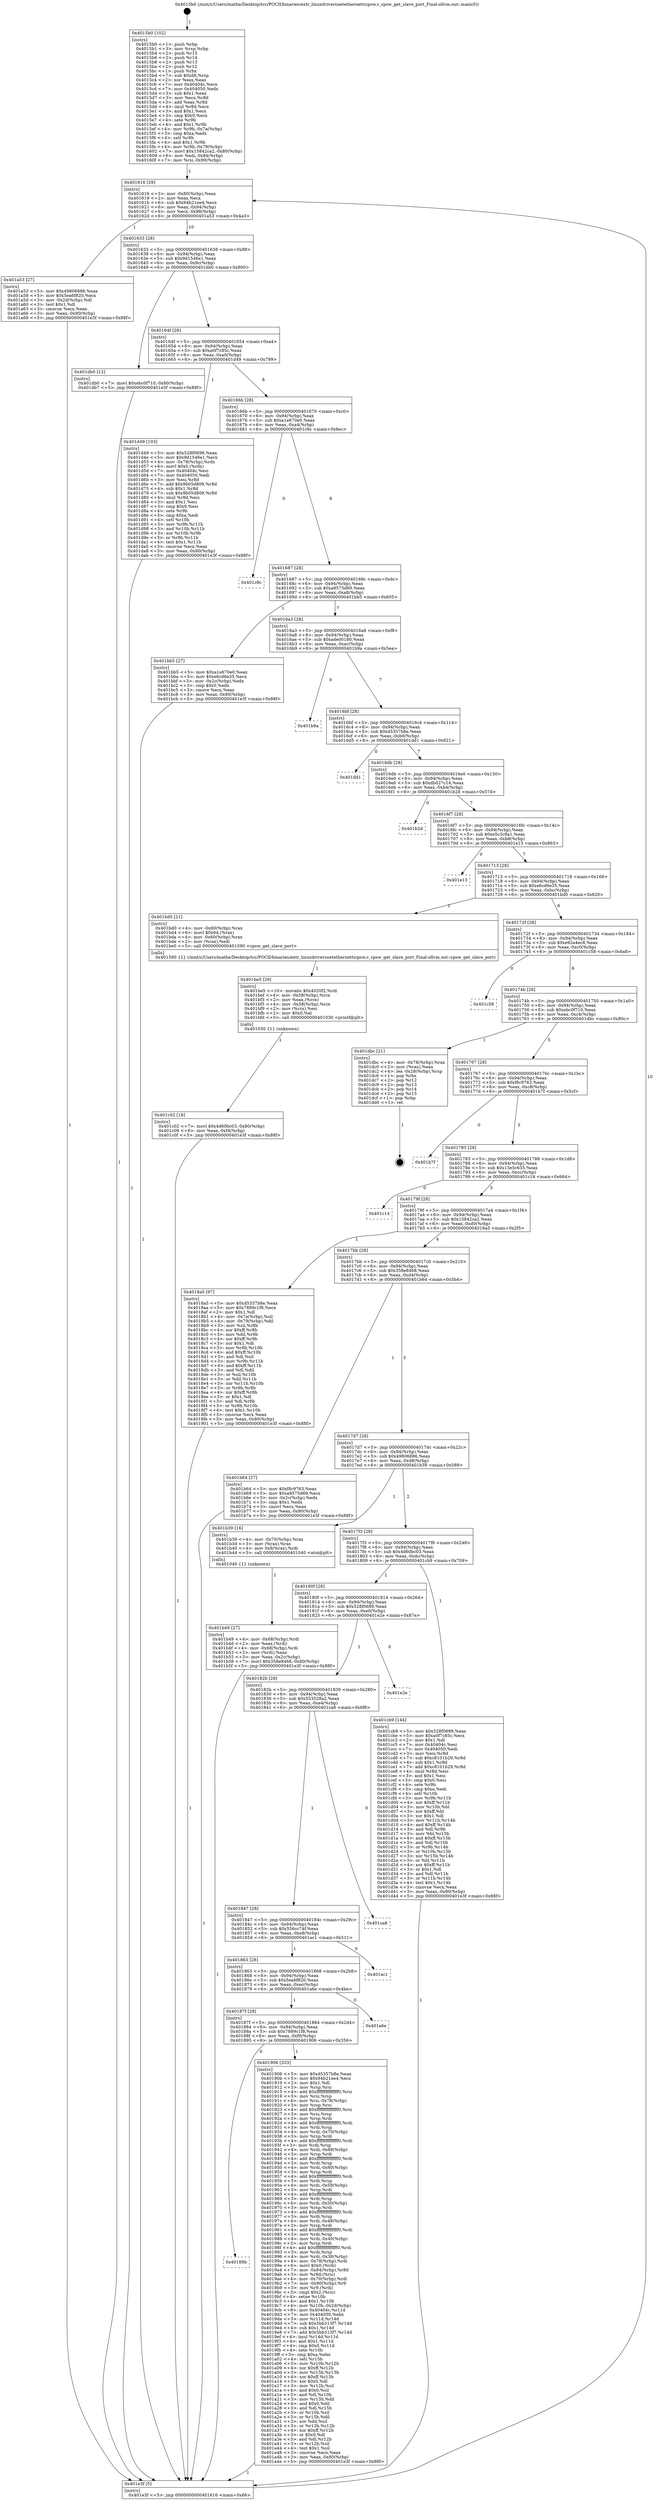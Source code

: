digraph "0x4015b0" {
  label = "0x4015b0 (/mnt/c/Users/mathe/Desktop/tcc/POCII/binaries/extr_linuxdriversnetethernetticpsw.c_cpsw_get_slave_port_Final-ollvm.out::main(0))"
  labelloc = "t"
  node[shape=record]

  Entry [label="",width=0.3,height=0.3,shape=circle,fillcolor=black,style=filled]
  "0x401616" [label="{
     0x401616 [29]\l
     | [instrs]\l
     &nbsp;&nbsp;0x401616 \<+3\>: mov -0x80(%rbp),%eax\l
     &nbsp;&nbsp;0x401619 \<+2\>: mov %eax,%ecx\l
     &nbsp;&nbsp;0x40161b \<+6\>: sub $0x94b21ee4,%ecx\l
     &nbsp;&nbsp;0x401621 \<+6\>: mov %eax,-0x94(%rbp)\l
     &nbsp;&nbsp;0x401627 \<+6\>: mov %ecx,-0x98(%rbp)\l
     &nbsp;&nbsp;0x40162d \<+6\>: je 0000000000401a53 \<main+0x4a3\>\l
  }"]
  "0x401a53" [label="{
     0x401a53 [27]\l
     | [instrs]\l
     &nbsp;&nbsp;0x401a53 \<+5\>: mov $0x49806886,%eax\l
     &nbsp;&nbsp;0x401a58 \<+5\>: mov $0x5ea6f820,%ecx\l
     &nbsp;&nbsp;0x401a5d \<+3\>: mov -0x2d(%rbp),%dl\l
     &nbsp;&nbsp;0x401a60 \<+3\>: test $0x1,%dl\l
     &nbsp;&nbsp;0x401a63 \<+3\>: cmovne %ecx,%eax\l
     &nbsp;&nbsp;0x401a66 \<+3\>: mov %eax,-0x80(%rbp)\l
     &nbsp;&nbsp;0x401a69 \<+5\>: jmp 0000000000401e3f \<main+0x88f\>\l
  }"]
  "0x401633" [label="{
     0x401633 [28]\l
     | [instrs]\l
     &nbsp;&nbsp;0x401633 \<+5\>: jmp 0000000000401638 \<main+0x88\>\l
     &nbsp;&nbsp;0x401638 \<+6\>: mov -0x94(%rbp),%eax\l
     &nbsp;&nbsp;0x40163e \<+5\>: sub $0x9d1546e1,%eax\l
     &nbsp;&nbsp;0x401643 \<+6\>: mov %eax,-0x9c(%rbp)\l
     &nbsp;&nbsp;0x401649 \<+6\>: je 0000000000401db0 \<main+0x800\>\l
  }"]
  Exit [label="",width=0.3,height=0.3,shape=circle,fillcolor=black,style=filled,peripheries=2]
  "0x401db0" [label="{
     0x401db0 [12]\l
     | [instrs]\l
     &nbsp;&nbsp;0x401db0 \<+7\>: movl $0xebc0f710,-0x80(%rbp)\l
     &nbsp;&nbsp;0x401db7 \<+5\>: jmp 0000000000401e3f \<main+0x88f\>\l
  }"]
  "0x40164f" [label="{
     0x40164f [28]\l
     | [instrs]\l
     &nbsp;&nbsp;0x40164f \<+5\>: jmp 0000000000401654 \<main+0xa4\>\l
     &nbsp;&nbsp;0x401654 \<+6\>: mov -0x94(%rbp),%eax\l
     &nbsp;&nbsp;0x40165a \<+5\>: sub $0xa0f7c85c,%eax\l
     &nbsp;&nbsp;0x40165f \<+6\>: mov %eax,-0xa0(%rbp)\l
     &nbsp;&nbsp;0x401665 \<+6\>: je 0000000000401d49 \<main+0x799\>\l
  }"]
  "0x401c02" [label="{
     0x401c02 [18]\l
     | [instrs]\l
     &nbsp;&nbsp;0x401c02 \<+7\>: movl $0x4d60bc03,-0x80(%rbp)\l
     &nbsp;&nbsp;0x401c09 \<+6\>: mov %eax,-0xf4(%rbp)\l
     &nbsp;&nbsp;0x401c0f \<+5\>: jmp 0000000000401e3f \<main+0x88f\>\l
  }"]
  "0x401d49" [label="{
     0x401d49 [103]\l
     | [instrs]\l
     &nbsp;&nbsp;0x401d49 \<+5\>: mov $0x528f0699,%eax\l
     &nbsp;&nbsp;0x401d4e \<+5\>: mov $0x9d1546e1,%ecx\l
     &nbsp;&nbsp;0x401d53 \<+4\>: mov -0x78(%rbp),%rdx\l
     &nbsp;&nbsp;0x401d57 \<+6\>: movl $0x0,(%rdx)\l
     &nbsp;&nbsp;0x401d5d \<+7\>: mov 0x40404c,%esi\l
     &nbsp;&nbsp;0x401d64 \<+7\>: mov 0x404050,%edi\l
     &nbsp;&nbsp;0x401d6b \<+3\>: mov %esi,%r8d\l
     &nbsp;&nbsp;0x401d6e \<+7\>: add $0x9b05d809,%r8d\l
     &nbsp;&nbsp;0x401d75 \<+4\>: sub $0x1,%r8d\l
     &nbsp;&nbsp;0x401d79 \<+7\>: sub $0x9b05d809,%r8d\l
     &nbsp;&nbsp;0x401d80 \<+4\>: imul %r8d,%esi\l
     &nbsp;&nbsp;0x401d84 \<+3\>: and $0x1,%esi\l
     &nbsp;&nbsp;0x401d87 \<+3\>: cmp $0x0,%esi\l
     &nbsp;&nbsp;0x401d8a \<+4\>: sete %r9b\l
     &nbsp;&nbsp;0x401d8e \<+3\>: cmp $0xa,%edi\l
     &nbsp;&nbsp;0x401d91 \<+4\>: setl %r10b\l
     &nbsp;&nbsp;0x401d95 \<+3\>: mov %r9b,%r11b\l
     &nbsp;&nbsp;0x401d98 \<+3\>: and %r10b,%r11b\l
     &nbsp;&nbsp;0x401d9b \<+3\>: xor %r10b,%r9b\l
     &nbsp;&nbsp;0x401d9e \<+3\>: or %r9b,%r11b\l
     &nbsp;&nbsp;0x401da1 \<+4\>: test $0x1,%r11b\l
     &nbsp;&nbsp;0x401da5 \<+3\>: cmovne %ecx,%eax\l
     &nbsp;&nbsp;0x401da8 \<+3\>: mov %eax,-0x80(%rbp)\l
     &nbsp;&nbsp;0x401dab \<+5\>: jmp 0000000000401e3f \<main+0x88f\>\l
  }"]
  "0x40166b" [label="{
     0x40166b [28]\l
     | [instrs]\l
     &nbsp;&nbsp;0x40166b \<+5\>: jmp 0000000000401670 \<main+0xc0\>\l
     &nbsp;&nbsp;0x401670 \<+6\>: mov -0x94(%rbp),%eax\l
     &nbsp;&nbsp;0x401676 \<+5\>: sub $0xa1e670e0,%eax\l
     &nbsp;&nbsp;0x40167b \<+6\>: mov %eax,-0xa4(%rbp)\l
     &nbsp;&nbsp;0x401681 \<+6\>: je 0000000000401c9c \<main+0x6ec\>\l
  }"]
  "0x401be5" [label="{
     0x401be5 [29]\l
     | [instrs]\l
     &nbsp;&nbsp;0x401be5 \<+10\>: movabs $0x4020f2,%rdi\l
     &nbsp;&nbsp;0x401bef \<+4\>: mov -0x58(%rbp),%rcx\l
     &nbsp;&nbsp;0x401bf3 \<+2\>: mov %eax,(%rcx)\l
     &nbsp;&nbsp;0x401bf5 \<+4\>: mov -0x58(%rbp),%rcx\l
     &nbsp;&nbsp;0x401bf9 \<+2\>: mov (%rcx),%esi\l
     &nbsp;&nbsp;0x401bfb \<+2\>: mov $0x0,%al\l
     &nbsp;&nbsp;0x401bfd \<+5\>: call 0000000000401030 \<printf@plt\>\l
     | [calls]\l
     &nbsp;&nbsp;0x401030 \{1\} (unknown)\l
  }"]
  "0x401c9c" [label="{
     0x401c9c\l
  }", style=dashed]
  "0x401687" [label="{
     0x401687 [28]\l
     | [instrs]\l
     &nbsp;&nbsp;0x401687 \<+5\>: jmp 000000000040168c \<main+0xdc\>\l
     &nbsp;&nbsp;0x40168c \<+6\>: mov -0x94(%rbp),%eax\l
     &nbsp;&nbsp;0x401692 \<+5\>: sub $0xa9575d69,%eax\l
     &nbsp;&nbsp;0x401697 \<+6\>: mov %eax,-0xa8(%rbp)\l
     &nbsp;&nbsp;0x40169d \<+6\>: je 0000000000401bb5 \<main+0x605\>\l
  }"]
  "0x401b49" [label="{
     0x401b49 [27]\l
     | [instrs]\l
     &nbsp;&nbsp;0x401b49 \<+4\>: mov -0x68(%rbp),%rdi\l
     &nbsp;&nbsp;0x401b4d \<+2\>: mov %eax,(%rdi)\l
     &nbsp;&nbsp;0x401b4f \<+4\>: mov -0x68(%rbp),%rdi\l
     &nbsp;&nbsp;0x401b53 \<+2\>: mov (%rdi),%eax\l
     &nbsp;&nbsp;0x401b55 \<+3\>: mov %eax,-0x2c(%rbp)\l
     &nbsp;&nbsp;0x401b58 \<+7\>: movl $0x358e8468,-0x80(%rbp)\l
     &nbsp;&nbsp;0x401b5f \<+5\>: jmp 0000000000401e3f \<main+0x88f\>\l
  }"]
  "0x401bb5" [label="{
     0x401bb5 [27]\l
     | [instrs]\l
     &nbsp;&nbsp;0x401bb5 \<+5\>: mov $0xa1e670e0,%eax\l
     &nbsp;&nbsp;0x401bba \<+5\>: mov $0xe6cd6e35,%ecx\l
     &nbsp;&nbsp;0x401bbf \<+3\>: mov -0x2c(%rbp),%edx\l
     &nbsp;&nbsp;0x401bc2 \<+3\>: cmp $0x0,%edx\l
     &nbsp;&nbsp;0x401bc5 \<+3\>: cmove %ecx,%eax\l
     &nbsp;&nbsp;0x401bc8 \<+3\>: mov %eax,-0x80(%rbp)\l
     &nbsp;&nbsp;0x401bcb \<+5\>: jmp 0000000000401e3f \<main+0x88f\>\l
  }"]
  "0x4016a3" [label="{
     0x4016a3 [28]\l
     | [instrs]\l
     &nbsp;&nbsp;0x4016a3 \<+5\>: jmp 00000000004016a8 \<main+0xf8\>\l
     &nbsp;&nbsp;0x4016a8 \<+6\>: mov -0x94(%rbp),%eax\l
     &nbsp;&nbsp;0x4016ae \<+5\>: sub $0xade00180,%eax\l
     &nbsp;&nbsp;0x4016b3 \<+6\>: mov %eax,-0xac(%rbp)\l
     &nbsp;&nbsp;0x4016b9 \<+6\>: je 0000000000401b9a \<main+0x5ea\>\l
  }"]
  "0x40189b" [label="{
     0x40189b\l
  }", style=dashed]
  "0x401b9a" [label="{
     0x401b9a\l
  }", style=dashed]
  "0x4016bf" [label="{
     0x4016bf [28]\l
     | [instrs]\l
     &nbsp;&nbsp;0x4016bf \<+5\>: jmp 00000000004016c4 \<main+0x114\>\l
     &nbsp;&nbsp;0x4016c4 \<+6\>: mov -0x94(%rbp),%eax\l
     &nbsp;&nbsp;0x4016ca \<+5\>: sub $0xd5357b8e,%eax\l
     &nbsp;&nbsp;0x4016cf \<+6\>: mov %eax,-0xb0(%rbp)\l
     &nbsp;&nbsp;0x4016d5 \<+6\>: je 0000000000401dd1 \<main+0x821\>\l
  }"]
  "0x401906" [label="{
     0x401906 [333]\l
     | [instrs]\l
     &nbsp;&nbsp;0x401906 \<+5\>: mov $0xd5357b8e,%eax\l
     &nbsp;&nbsp;0x40190b \<+5\>: mov $0x94b21ee4,%ecx\l
     &nbsp;&nbsp;0x401910 \<+2\>: mov $0x1,%dl\l
     &nbsp;&nbsp;0x401912 \<+3\>: mov %rsp,%rsi\l
     &nbsp;&nbsp;0x401915 \<+4\>: add $0xfffffffffffffff0,%rsi\l
     &nbsp;&nbsp;0x401919 \<+3\>: mov %rsi,%rsp\l
     &nbsp;&nbsp;0x40191c \<+4\>: mov %rsi,-0x78(%rbp)\l
     &nbsp;&nbsp;0x401920 \<+3\>: mov %rsp,%rsi\l
     &nbsp;&nbsp;0x401923 \<+4\>: add $0xfffffffffffffff0,%rsi\l
     &nbsp;&nbsp;0x401927 \<+3\>: mov %rsi,%rsp\l
     &nbsp;&nbsp;0x40192a \<+3\>: mov %rsp,%rdi\l
     &nbsp;&nbsp;0x40192d \<+4\>: add $0xfffffffffffffff0,%rdi\l
     &nbsp;&nbsp;0x401931 \<+3\>: mov %rdi,%rsp\l
     &nbsp;&nbsp;0x401934 \<+4\>: mov %rdi,-0x70(%rbp)\l
     &nbsp;&nbsp;0x401938 \<+3\>: mov %rsp,%rdi\l
     &nbsp;&nbsp;0x40193b \<+4\>: add $0xfffffffffffffff0,%rdi\l
     &nbsp;&nbsp;0x40193f \<+3\>: mov %rdi,%rsp\l
     &nbsp;&nbsp;0x401942 \<+4\>: mov %rdi,-0x68(%rbp)\l
     &nbsp;&nbsp;0x401946 \<+3\>: mov %rsp,%rdi\l
     &nbsp;&nbsp;0x401949 \<+4\>: add $0xfffffffffffffff0,%rdi\l
     &nbsp;&nbsp;0x40194d \<+3\>: mov %rdi,%rsp\l
     &nbsp;&nbsp;0x401950 \<+4\>: mov %rdi,-0x60(%rbp)\l
     &nbsp;&nbsp;0x401954 \<+3\>: mov %rsp,%rdi\l
     &nbsp;&nbsp;0x401957 \<+4\>: add $0xfffffffffffffff0,%rdi\l
     &nbsp;&nbsp;0x40195b \<+3\>: mov %rdi,%rsp\l
     &nbsp;&nbsp;0x40195e \<+4\>: mov %rdi,-0x58(%rbp)\l
     &nbsp;&nbsp;0x401962 \<+3\>: mov %rsp,%rdi\l
     &nbsp;&nbsp;0x401965 \<+4\>: add $0xfffffffffffffff0,%rdi\l
     &nbsp;&nbsp;0x401969 \<+3\>: mov %rdi,%rsp\l
     &nbsp;&nbsp;0x40196c \<+4\>: mov %rdi,-0x50(%rbp)\l
     &nbsp;&nbsp;0x401970 \<+3\>: mov %rsp,%rdi\l
     &nbsp;&nbsp;0x401973 \<+4\>: add $0xfffffffffffffff0,%rdi\l
     &nbsp;&nbsp;0x401977 \<+3\>: mov %rdi,%rsp\l
     &nbsp;&nbsp;0x40197a \<+4\>: mov %rdi,-0x48(%rbp)\l
     &nbsp;&nbsp;0x40197e \<+3\>: mov %rsp,%rdi\l
     &nbsp;&nbsp;0x401981 \<+4\>: add $0xfffffffffffffff0,%rdi\l
     &nbsp;&nbsp;0x401985 \<+3\>: mov %rdi,%rsp\l
     &nbsp;&nbsp;0x401988 \<+4\>: mov %rdi,-0x40(%rbp)\l
     &nbsp;&nbsp;0x40198c \<+3\>: mov %rsp,%rdi\l
     &nbsp;&nbsp;0x40198f \<+4\>: add $0xfffffffffffffff0,%rdi\l
     &nbsp;&nbsp;0x401993 \<+3\>: mov %rdi,%rsp\l
     &nbsp;&nbsp;0x401996 \<+4\>: mov %rdi,-0x38(%rbp)\l
     &nbsp;&nbsp;0x40199a \<+4\>: mov -0x78(%rbp),%rdi\l
     &nbsp;&nbsp;0x40199e \<+6\>: movl $0x0,(%rdi)\l
     &nbsp;&nbsp;0x4019a4 \<+7\>: mov -0x84(%rbp),%r8d\l
     &nbsp;&nbsp;0x4019ab \<+3\>: mov %r8d,(%rsi)\l
     &nbsp;&nbsp;0x4019ae \<+4\>: mov -0x70(%rbp),%rdi\l
     &nbsp;&nbsp;0x4019b2 \<+7\>: mov -0x90(%rbp),%r9\l
     &nbsp;&nbsp;0x4019b9 \<+3\>: mov %r9,(%rdi)\l
     &nbsp;&nbsp;0x4019bc \<+3\>: cmpl $0x2,(%rsi)\l
     &nbsp;&nbsp;0x4019bf \<+4\>: setne %r10b\l
     &nbsp;&nbsp;0x4019c3 \<+4\>: and $0x1,%r10b\l
     &nbsp;&nbsp;0x4019c7 \<+4\>: mov %r10b,-0x2d(%rbp)\l
     &nbsp;&nbsp;0x4019cb \<+8\>: mov 0x40404c,%r11d\l
     &nbsp;&nbsp;0x4019d3 \<+7\>: mov 0x404050,%ebx\l
     &nbsp;&nbsp;0x4019da \<+3\>: mov %r11d,%r14d\l
     &nbsp;&nbsp;0x4019dd \<+7\>: sub $0x5bb313f7,%r14d\l
     &nbsp;&nbsp;0x4019e4 \<+4\>: sub $0x1,%r14d\l
     &nbsp;&nbsp;0x4019e8 \<+7\>: add $0x5bb313f7,%r14d\l
     &nbsp;&nbsp;0x4019ef \<+4\>: imul %r14d,%r11d\l
     &nbsp;&nbsp;0x4019f3 \<+4\>: and $0x1,%r11d\l
     &nbsp;&nbsp;0x4019f7 \<+4\>: cmp $0x0,%r11d\l
     &nbsp;&nbsp;0x4019fb \<+4\>: sete %r10b\l
     &nbsp;&nbsp;0x4019ff \<+3\>: cmp $0xa,%ebx\l
     &nbsp;&nbsp;0x401a02 \<+4\>: setl %r15b\l
     &nbsp;&nbsp;0x401a06 \<+3\>: mov %r10b,%r12b\l
     &nbsp;&nbsp;0x401a09 \<+4\>: xor $0xff,%r12b\l
     &nbsp;&nbsp;0x401a0d \<+3\>: mov %r15b,%r13b\l
     &nbsp;&nbsp;0x401a10 \<+4\>: xor $0xff,%r13b\l
     &nbsp;&nbsp;0x401a14 \<+3\>: xor $0x0,%dl\l
     &nbsp;&nbsp;0x401a17 \<+3\>: mov %r12b,%sil\l
     &nbsp;&nbsp;0x401a1a \<+4\>: and $0x0,%sil\l
     &nbsp;&nbsp;0x401a1e \<+3\>: and %dl,%r10b\l
     &nbsp;&nbsp;0x401a21 \<+3\>: mov %r13b,%dil\l
     &nbsp;&nbsp;0x401a24 \<+4\>: and $0x0,%dil\l
     &nbsp;&nbsp;0x401a28 \<+3\>: and %dl,%r15b\l
     &nbsp;&nbsp;0x401a2b \<+3\>: or %r10b,%sil\l
     &nbsp;&nbsp;0x401a2e \<+3\>: or %r15b,%dil\l
     &nbsp;&nbsp;0x401a31 \<+3\>: xor %dil,%sil\l
     &nbsp;&nbsp;0x401a34 \<+3\>: or %r13b,%r12b\l
     &nbsp;&nbsp;0x401a37 \<+4\>: xor $0xff,%r12b\l
     &nbsp;&nbsp;0x401a3b \<+3\>: or $0x0,%dl\l
     &nbsp;&nbsp;0x401a3e \<+3\>: and %dl,%r12b\l
     &nbsp;&nbsp;0x401a41 \<+3\>: or %r12b,%sil\l
     &nbsp;&nbsp;0x401a44 \<+4\>: test $0x1,%sil\l
     &nbsp;&nbsp;0x401a48 \<+3\>: cmovne %ecx,%eax\l
     &nbsp;&nbsp;0x401a4b \<+3\>: mov %eax,-0x80(%rbp)\l
     &nbsp;&nbsp;0x401a4e \<+5\>: jmp 0000000000401e3f \<main+0x88f\>\l
  }"]
  "0x401dd1" [label="{
     0x401dd1\l
  }", style=dashed]
  "0x4016db" [label="{
     0x4016db [28]\l
     | [instrs]\l
     &nbsp;&nbsp;0x4016db \<+5\>: jmp 00000000004016e0 \<main+0x130\>\l
     &nbsp;&nbsp;0x4016e0 \<+6\>: mov -0x94(%rbp),%eax\l
     &nbsp;&nbsp;0x4016e6 \<+5\>: sub $0xdb027c14,%eax\l
     &nbsp;&nbsp;0x4016eb \<+6\>: mov %eax,-0xb4(%rbp)\l
     &nbsp;&nbsp;0x4016f1 \<+6\>: je 0000000000401b2d \<main+0x57d\>\l
  }"]
  "0x40187f" [label="{
     0x40187f [28]\l
     | [instrs]\l
     &nbsp;&nbsp;0x40187f \<+5\>: jmp 0000000000401884 \<main+0x2d4\>\l
     &nbsp;&nbsp;0x401884 \<+6\>: mov -0x94(%rbp),%eax\l
     &nbsp;&nbsp;0x40188a \<+5\>: sub $0x7889c1f8,%eax\l
     &nbsp;&nbsp;0x40188f \<+6\>: mov %eax,-0xf0(%rbp)\l
     &nbsp;&nbsp;0x401895 \<+6\>: je 0000000000401906 \<main+0x356\>\l
  }"]
  "0x401b2d" [label="{
     0x401b2d\l
  }", style=dashed]
  "0x4016f7" [label="{
     0x4016f7 [28]\l
     | [instrs]\l
     &nbsp;&nbsp;0x4016f7 \<+5\>: jmp 00000000004016fc \<main+0x14c\>\l
     &nbsp;&nbsp;0x4016fc \<+6\>: mov -0x94(%rbp),%eax\l
     &nbsp;&nbsp;0x401702 \<+5\>: sub $0xe5c3c9a1,%eax\l
     &nbsp;&nbsp;0x401707 \<+6\>: mov %eax,-0xb8(%rbp)\l
     &nbsp;&nbsp;0x40170d \<+6\>: je 0000000000401e13 \<main+0x863\>\l
  }"]
  "0x401a6e" [label="{
     0x401a6e\l
  }", style=dashed]
  "0x401e13" [label="{
     0x401e13\l
  }", style=dashed]
  "0x401713" [label="{
     0x401713 [28]\l
     | [instrs]\l
     &nbsp;&nbsp;0x401713 \<+5\>: jmp 0000000000401718 \<main+0x168\>\l
     &nbsp;&nbsp;0x401718 \<+6\>: mov -0x94(%rbp),%eax\l
     &nbsp;&nbsp;0x40171e \<+5\>: sub $0xe6cd6e35,%eax\l
     &nbsp;&nbsp;0x401723 \<+6\>: mov %eax,-0xbc(%rbp)\l
     &nbsp;&nbsp;0x401729 \<+6\>: je 0000000000401bd0 \<main+0x620\>\l
  }"]
  "0x401863" [label="{
     0x401863 [28]\l
     | [instrs]\l
     &nbsp;&nbsp;0x401863 \<+5\>: jmp 0000000000401868 \<main+0x2b8\>\l
     &nbsp;&nbsp;0x401868 \<+6\>: mov -0x94(%rbp),%eax\l
     &nbsp;&nbsp;0x40186e \<+5\>: sub $0x5ea6f820,%eax\l
     &nbsp;&nbsp;0x401873 \<+6\>: mov %eax,-0xec(%rbp)\l
     &nbsp;&nbsp;0x401879 \<+6\>: je 0000000000401a6e \<main+0x4be\>\l
  }"]
  "0x401bd0" [label="{
     0x401bd0 [21]\l
     | [instrs]\l
     &nbsp;&nbsp;0x401bd0 \<+4\>: mov -0x60(%rbp),%rax\l
     &nbsp;&nbsp;0x401bd4 \<+6\>: movl $0x64,(%rax)\l
     &nbsp;&nbsp;0x401bda \<+4\>: mov -0x60(%rbp),%rax\l
     &nbsp;&nbsp;0x401bde \<+2\>: mov (%rax),%edi\l
     &nbsp;&nbsp;0x401be0 \<+5\>: call 0000000000401590 \<cpsw_get_slave_port\>\l
     | [calls]\l
     &nbsp;&nbsp;0x401590 \{1\} (/mnt/c/Users/mathe/Desktop/tcc/POCII/binaries/extr_linuxdriversnetethernetticpsw.c_cpsw_get_slave_port_Final-ollvm.out::cpsw_get_slave_port)\l
  }"]
  "0x40172f" [label="{
     0x40172f [28]\l
     | [instrs]\l
     &nbsp;&nbsp;0x40172f \<+5\>: jmp 0000000000401734 \<main+0x184\>\l
     &nbsp;&nbsp;0x401734 \<+6\>: mov -0x94(%rbp),%eax\l
     &nbsp;&nbsp;0x40173a \<+5\>: sub $0xe92a4ec8,%eax\l
     &nbsp;&nbsp;0x40173f \<+6\>: mov %eax,-0xc0(%rbp)\l
     &nbsp;&nbsp;0x401745 \<+6\>: je 0000000000401c58 \<main+0x6a8\>\l
  }"]
  "0x401ac1" [label="{
     0x401ac1\l
  }", style=dashed]
  "0x401c58" [label="{
     0x401c58\l
  }", style=dashed]
  "0x40174b" [label="{
     0x40174b [28]\l
     | [instrs]\l
     &nbsp;&nbsp;0x40174b \<+5\>: jmp 0000000000401750 \<main+0x1a0\>\l
     &nbsp;&nbsp;0x401750 \<+6\>: mov -0x94(%rbp),%eax\l
     &nbsp;&nbsp;0x401756 \<+5\>: sub $0xebc0f710,%eax\l
     &nbsp;&nbsp;0x40175b \<+6\>: mov %eax,-0xc4(%rbp)\l
     &nbsp;&nbsp;0x401761 \<+6\>: je 0000000000401dbc \<main+0x80c\>\l
  }"]
  "0x401847" [label="{
     0x401847 [28]\l
     | [instrs]\l
     &nbsp;&nbsp;0x401847 \<+5\>: jmp 000000000040184c \<main+0x29c\>\l
     &nbsp;&nbsp;0x40184c \<+6\>: mov -0x94(%rbp),%eax\l
     &nbsp;&nbsp;0x401852 \<+5\>: sub $0x556cc74f,%eax\l
     &nbsp;&nbsp;0x401857 \<+6\>: mov %eax,-0xe8(%rbp)\l
     &nbsp;&nbsp;0x40185d \<+6\>: je 0000000000401ac1 \<main+0x511\>\l
  }"]
  "0x401dbc" [label="{
     0x401dbc [21]\l
     | [instrs]\l
     &nbsp;&nbsp;0x401dbc \<+4\>: mov -0x78(%rbp),%rax\l
     &nbsp;&nbsp;0x401dc0 \<+2\>: mov (%rax),%eax\l
     &nbsp;&nbsp;0x401dc2 \<+4\>: lea -0x28(%rbp),%rsp\l
     &nbsp;&nbsp;0x401dc6 \<+1\>: pop %rbx\l
     &nbsp;&nbsp;0x401dc7 \<+2\>: pop %r12\l
     &nbsp;&nbsp;0x401dc9 \<+2\>: pop %r13\l
     &nbsp;&nbsp;0x401dcb \<+2\>: pop %r14\l
     &nbsp;&nbsp;0x401dcd \<+2\>: pop %r15\l
     &nbsp;&nbsp;0x401dcf \<+1\>: pop %rbp\l
     &nbsp;&nbsp;0x401dd0 \<+1\>: ret\l
  }"]
  "0x401767" [label="{
     0x401767 [28]\l
     | [instrs]\l
     &nbsp;&nbsp;0x401767 \<+5\>: jmp 000000000040176c \<main+0x1bc\>\l
     &nbsp;&nbsp;0x40176c \<+6\>: mov -0x94(%rbp),%eax\l
     &nbsp;&nbsp;0x401772 \<+5\>: sub $0xf8c9763,%eax\l
     &nbsp;&nbsp;0x401777 \<+6\>: mov %eax,-0xc8(%rbp)\l
     &nbsp;&nbsp;0x40177d \<+6\>: je 0000000000401b7f \<main+0x5cf\>\l
  }"]
  "0x401ca8" [label="{
     0x401ca8\l
  }", style=dashed]
  "0x401b7f" [label="{
     0x401b7f\l
  }", style=dashed]
  "0x401783" [label="{
     0x401783 [28]\l
     | [instrs]\l
     &nbsp;&nbsp;0x401783 \<+5\>: jmp 0000000000401788 \<main+0x1d8\>\l
     &nbsp;&nbsp;0x401788 \<+6\>: mov -0x94(%rbp),%eax\l
     &nbsp;&nbsp;0x40178e \<+5\>: sub $0x13e5c635,%eax\l
     &nbsp;&nbsp;0x401793 \<+6\>: mov %eax,-0xcc(%rbp)\l
     &nbsp;&nbsp;0x401799 \<+6\>: je 0000000000401c14 \<main+0x664\>\l
  }"]
  "0x40182b" [label="{
     0x40182b [28]\l
     | [instrs]\l
     &nbsp;&nbsp;0x40182b \<+5\>: jmp 0000000000401830 \<main+0x280\>\l
     &nbsp;&nbsp;0x401830 \<+6\>: mov -0x94(%rbp),%eax\l
     &nbsp;&nbsp;0x401836 \<+5\>: sub $0x553528a2,%eax\l
     &nbsp;&nbsp;0x40183b \<+6\>: mov %eax,-0xe4(%rbp)\l
     &nbsp;&nbsp;0x401841 \<+6\>: je 0000000000401ca8 \<main+0x6f8\>\l
  }"]
  "0x401c14" [label="{
     0x401c14\l
  }", style=dashed]
  "0x40179f" [label="{
     0x40179f [28]\l
     | [instrs]\l
     &nbsp;&nbsp;0x40179f \<+5\>: jmp 00000000004017a4 \<main+0x1f4\>\l
     &nbsp;&nbsp;0x4017a4 \<+6\>: mov -0x94(%rbp),%eax\l
     &nbsp;&nbsp;0x4017aa \<+5\>: sub $0x15842ca2,%eax\l
     &nbsp;&nbsp;0x4017af \<+6\>: mov %eax,-0xd0(%rbp)\l
     &nbsp;&nbsp;0x4017b5 \<+6\>: je 00000000004018a5 \<main+0x2f5\>\l
  }"]
  "0x401e2e" [label="{
     0x401e2e\l
  }", style=dashed]
  "0x4018a5" [label="{
     0x4018a5 [97]\l
     | [instrs]\l
     &nbsp;&nbsp;0x4018a5 \<+5\>: mov $0xd5357b8e,%eax\l
     &nbsp;&nbsp;0x4018aa \<+5\>: mov $0x7889c1f8,%ecx\l
     &nbsp;&nbsp;0x4018af \<+2\>: mov $0x1,%dl\l
     &nbsp;&nbsp;0x4018b1 \<+4\>: mov -0x7a(%rbp),%sil\l
     &nbsp;&nbsp;0x4018b5 \<+4\>: mov -0x79(%rbp),%dil\l
     &nbsp;&nbsp;0x4018b9 \<+3\>: mov %sil,%r8b\l
     &nbsp;&nbsp;0x4018bc \<+4\>: xor $0xff,%r8b\l
     &nbsp;&nbsp;0x4018c0 \<+3\>: mov %dil,%r9b\l
     &nbsp;&nbsp;0x4018c3 \<+4\>: xor $0xff,%r9b\l
     &nbsp;&nbsp;0x4018c7 \<+3\>: xor $0x1,%dl\l
     &nbsp;&nbsp;0x4018ca \<+3\>: mov %r8b,%r10b\l
     &nbsp;&nbsp;0x4018cd \<+4\>: and $0xff,%r10b\l
     &nbsp;&nbsp;0x4018d1 \<+3\>: and %dl,%sil\l
     &nbsp;&nbsp;0x4018d4 \<+3\>: mov %r9b,%r11b\l
     &nbsp;&nbsp;0x4018d7 \<+4\>: and $0xff,%r11b\l
     &nbsp;&nbsp;0x4018db \<+3\>: and %dl,%dil\l
     &nbsp;&nbsp;0x4018de \<+3\>: or %sil,%r10b\l
     &nbsp;&nbsp;0x4018e1 \<+3\>: or %dil,%r11b\l
     &nbsp;&nbsp;0x4018e4 \<+3\>: xor %r11b,%r10b\l
     &nbsp;&nbsp;0x4018e7 \<+3\>: or %r9b,%r8b\l
     &nbsp;&nbsp;0x4018ea \<+4\>: xor $0xff,%r8b\l
     &nbsp;&nbsp;0x4018ee \<+3\>: or $0x1,%dl\l
     &nbsp;&nbsp;0x4018f1 \<+3\>: and %dl,%r8b\l
     &nbsp;&nbsp;0x4018f4 \<+3\>: or %r8b,%r10b\l
     &nbsp;&nbsp;0x4018f7 \<+4\>: test $0x1,%r10b\l
     &nbsp;&nbsp;0x4018fb \<+3\>: cmovne %ecx,%eax\l
     &nbsp;&nbsp;0x4018fe \<+3\>: mov %eax,-0x80(%rbp)\l
     &nbsp;&nbsp;0x401901 \<+5\>: jmp 0000000000401e3f \<main+0x88f\>\l
  }"]
  "0x4017bb" [label="{
     0x4017bb [28]\l
     | [instrs]\l
     &nbsp;&nbsp;0x4017bb \<+5\>: jmp 00000000004017c0 \<main+0x210\>\l
     &nbsp;&nbsp;0x4017c0 \<+6\>: mov -0x94(%rbp),%eax\l
     &nbsp;&nbsp;0x4017c6 \<+5\>: sub $0x358e8468,%eax\l
     &nbsp;&nbsp;0x4017cb \<+6\>: mov %eax,-0xd4(%rbp)\l
     &nbsp;&nbsp;0x4017d1 \<+6\>: je 0000000000401b64 \<main+0x5b4\>\l
  }"]
  "0x401e3f" [label="{
     0x401e3f [5]\l
     | [instrs]\l
     &nbsp;&nbsp;0x401e3f \<+5\>: jmp 0000000000401616 \<main+0x66\>\l
  }"]
  "0x4015b0" [label="{
     0x4015b0 [102]\l
     | [instrs]\l
     &nbsp;&nbsp;0x4015b0 \<+1\>: push %rbp\l
     &nbsp;&nbsp;0x4015b1 \<+3\>: mov %rsp,%rbp\l
     &nbsp;&nbsp;0x4015b4 \<+2\>: push %r15\l
     &nbsp;&nbsp;0x4015b6 \<+2\>: push %r14\l
     &nbsp;&nbsp;0x4015b8 \<+2\>: push %r13\l
     &nbsp;&nbsp;0x4015ba \<+2\>: push %r12\l
     &nbsp;&nbsp;0x4015bc \<+1\>: push %rbx\l
     &nbsp;&nbsp;0x4015bd \<+7\>: sub $0xd8,%rsp\l
     &nbsp;&nbsp;0x4015c4 \<+2\>: xor %eax,%eax\l
     &nbsp;&nbsp;0x4015c6 \<+7\>: mov 0x40404c,%ecx\l
     &nbsp;&nbsp;0x4015cd \<+7\>: mov 0x404050,%edx\l
     &nbsp;&nbsp;0x4015d4 \<+3\>: sub $0x1,%eax\l
     &nbsp;&nbsp;0x4015d7 \<+3\>: mov %ecx,%r8d\l
     &nbsp;&nbsp;0x4015da \<+3\>: add %eax,%r8d\l
     &nbsp;&nbsp;0x4015dd \<+4\>: imul %r8d,%ecx\l
     &nbsp;&nbsp;0x4015e1 \<+3\>: and $0x1,%ecx\l
     &nbsp;&nbsp;0x4015e4 \<+3\>: cmp $0x0,%ecx\l
     &nbsp;&nbsp;0x4015e7 \<+4\>: sete %r9b\l
     &nbsp;&nbsp;0x4015eb \<+4\>: and $0x1,%r9b\l
     &nbsp;&nbsp;0x4015ef \<+4\>: mov %r9b,-0x7a(%rbp)\l
     &nbsp;&nbsp;0x4015f3 \<+3\>: cmp $0xa,%edx\l
     &nbsp;&nbsp;0x4015f6 \<+4\>: setl %r9b\l
     &nbsp;&nbsp;0x4015fa \<+4\>: and $0x1,%r9b\l
     &nbsp;&nbsp;0x4015fe \<+4\>: mov %r9b,-0x79(%rbp)\l
     &nbsp;&nbsp;0x401602 \<+7\>: movl $0x15842ca2,-0x80(%rbp)\l
     &nbsp;&nbsp;0x401609 \<+6\>: mov %edi,-0x84(%rbp)\l
     &nbsp;&nbsp;0x40160f \<+7\>: mov %rsi,-0x90(%rbp)\l
  }"]
  "0x40180f" [label="{
     0x40180f [28]\l
     | [instrs]\l
     &nbsp;&nbsp;0x40180f \<+5\>: jmp 0000000000401814 \<main+0x264\>\l
     &nbsp;&nbsp;0x401814 \<+6\>: mov -0x94(%rbp),%eax\l
     &nbsp;&nbsp;0x40181a \<+5\>: sub $0x528f0699,%eax\l
     &nbsp;&nbsp;0x40181f \<+6\>: mov %eax,-0xe0(%rbp)\l
     &nbsp;&nbsp;0x401825 \<+6\>: je 0000000000401e2e \<main+0x87e\>\l
  }"]
  "0x401b64" [label="{
     0x401b64 [27]\l
     | [instrs]\l
     &nbsp;&nbsp;0x401b64 \<+5\>: mov $0xf8c9763,%eax\l
     &nbsp;&nbsp;0x401b69 \<+5\>: mov $0xa9575d69,%ecx\l
     &nbsp;&nbsp;0x401b6e \<+3\>: mov -0x2c(%rbp),%edx\l
     &nbsp;&nbsp;0x401b71 \<+3\>: cmp $0x1,%edx\l
     &nbsp;&nbsp;0x401b74 \<+3\>: cmovl %ecx,%eax\l
     &nbsp;&nbsp;0x401b77 \<+3\>: mov %eax,-0x80(%rbp)\l
     &nbsp;&nbsp;0x401b7a \<+5\>: jmp 0000000000401e3f \<main+0x88f\>\l
  }"]
  "0x4017d7" [label="{
     0x4017d7 [28]\l
     | [instrs]\l
     &nbsp;&nbsp;0x4017d7 \<+5\>: jmp 00000000004017dc \<main+0x22c\>\l
     &nbsp;&nbsp;0x4017dc \<+6\>: mov -0x94(%rbp),%eax\l
     &nbsp;&nbsp;0x4017e2 \<+5\>: sub $0x49806886,%eax\l
     &nbsp;&nbsp;0x4017e7 \<+6\>: mov %eax,-0xd8(%rbp)\l
     &nbsp;&nbsp;0x4017ed \<+6\>: je 0000000000401b39 \<main+0x589\>\l
  }"]
  "0x401cb9" [label="{
     0x401cb9 [144]\l
     | [instrs]\l
     &nbsp;&nbsp;0x401cb9 \<+5\>: mov $0x528f0699,%eax\l
     &nbsp;&nbsp;0x401cbe \<+5\>: mov $0xa0f7c85c,%ecx\l
     &nbsp;&nbsp;0x401cc3 \<+2\>: mov $0x1,%dl\l
     &nbsp;&nbsp;0x401cc5 \<+7\>: mov 0x40404c,%esi\l
     &nbsp;&nbsp;0x401ccc \<+7\>: mov 0x404050,%edi\l
     &nbsp;&nbsp;0x401cd3 \<+3\>: mov %esi,%r8d\l
     &nbsp;&nbsp;0x401cd6 \<+7\>: sub $0xc8101b29,%r8d\l
     &nbsp;&nbsp;0x401cdd \<+4\>: sub $0x1,%r8d\l
     &nbsp;&nbsp;0x401ce1 \<+7\>: add $0xc8101b29,%r8d\l
     &nbsp;&nbsp;0x401ce8 \<+4\>: imul %r8d,%esi\l
     &nbsp;&nbsp;0x401cec \<+3\>: and $0x1,%esi\l
     &nbsp;&nbsp;0x401cef \<+3\>: cmp $0x0,%esi\l
     &nbsp;&nbsp;0x401cf2 \<+4\>: sete %r9b\l
     &nbsp;&nbsp;0x401cf6 \<+3\>: cmp $0xa,%edi\l
     &nbsp;&nbsp;0x401cf9 \<+4\>: setl %r10b\l
     &nbsp;&nbsp;0x401cfd \<+3\>: mov %r9b,%r11b\l
     &nbsp;&nbsp;0x401d00 \<+4\>: xor $0xff,%r11b\l
     &nbsp;&nbsp;0x401d04 \<+3\>: mov %r10b,%bl\l
     &nbsp;&nbsp;0x401d07 \<+3\>: xor $0xff,%bl\l
     &nbsp;&nbsp;0x401d0a \<+3\>: xor $0x1,%dl\l
     &nbsp;&nbsp;0x401d0d \<+3\>: mov %r11b,%r14b\l
     &nbsp;&nbsp;0x401d10 \<+4\>: and $0xff,%r14b\l
     &nbsp;&nbsp;0x401d14 \<+3\>: and %dl,%r9b\l
     &nbsp;&nbsp;0x401d17 \<+3\>: mov %bl,%r15b\l
     &nbsp;&nbsp;0x401d1a \<+4\>: and $0xff,%r15b\l
     &nbsp;&nbsp;0x401d1e \<+3\>: and %dl,%r10b\l
     &nbsp;&nbsp;0x401d21 \<+3\>: or %r9b,%r14b\l
     &nbsp;&nbsp;0x401d24 \<+3\>: or %r10b,%r15b\l
     &nbsp;&nbsp;0x401d27 \<+3\>: xor %r15b,%r14b\l
     &nbsp;&nbsp;0x401d2a \<+3\>: or %bl,%r11b\l
     &nbsp;&nbsp;0x401d2d \<+4\>: xor $0xff,%r11b\l
     &nbsp;&nbsp;0x401d31 \<+3\>: or $0x1,%dl\l
     &nbsp;&nbsp;0x401d34 \<+3\>: and %dl,%r11b\l
     &nbsp;&nbsp;0x401d37 \<+3\>: or %r11b,%r14b\l
     &nbsp;&nbsp;0x401d3a \<+4\>: test $0x1,%r14b\l
     &nbsp;&nbsp;0x401d3e \<+3\>: cmovne %ecx,%eax\l
     &nbsp;&nbsp;0x401d41 \<+3\>: mov %eax,-0x80(%rbp)\l
     &nbsp;&nbsp;0x401d44 \<+5\>: jmp 0000000000401e3f \<main+0x88f\>\l
  }"]
  "0x401b39" [label="{
     0x401b39 [16]\l
     | [instrs]\l
     &nbsp;&nbsp;0x401b39 \<+4\>: mov -0x70(%rbp),%rax\l
     &nbsp;&nbsp;0x401b3d \<+3\>: mov (%rax),%rax\l
     &nbsp;&nbsp;0x401b40 \<+4\>: mov 0x8(%rax),%rdi\l
     &nbsp;&nbsp;0x401b44 \<+5\>: call 0000000000401040 \<atoi@plt\>\l
     | [calls]\l
     &nbsp;&nbsp;0x401040 \{1\} (unknown)\l
  }"]
  "0x4017f3" [label="{
     0x4017f3 [28]\l
     | [instrs]\l
     &nbsp;&nbsp;0x4017f3 \<+5\>: jmp 00000000004017f8 \<main+0x248\>\l
     &nbsp;&nbsp;0x4017f8 \<+6\>: mov -0x94(%rbp),%eax\l
     &nbsp;&nbsp;0x4017fe \<+5\>: sub $0x4d60bc03,%eax\l
     &nbsp;&nbsp;0x401803 \<+6\>: mov %eax,-0xdc(%rbp)\l
     &nbsp;&nbsp;0x401809 \<+6\>: je 0000000000401cb9 \<main+0x709\>\l
  }"]
  Entry -> "0x4015b0" [label=" 1"]
  "0x401616" -> "0x401a53" [label=" 1"]
  "0x401616" -> "0x401633" [label=" 10"]
  "0x401dbc" -> Exit [label=" 1"]
  "0x401633" -> "0x401db0" [label=" 1"]
  "0x401633" -> "0x40164f" [label=" 9"]
  "0x401db0" -> "0x401e3f" [label=" 1"]
  "0x40164f" -> "0x401d49" [label=" 1"]
  "0x40164f" -> "0x40166b" [label=" 8"]
  "0x401d49" -> "0x401e3f" [label=" 1"]
  "0x40166b" -> "0x401c9c" [label=" 0"]
  "0x40166b" -> "0x401687" [label=" 8"]
  "0x401cb9" -> "0x401e3f" [label=" 1"]
  "0x401687" -> "0x401bb5" [label=" 1"]
  "0x401687" -> "0x4016a3" [label=" 7"]
  "0x401c02" -> "0x401e3f" [label=" 1"]
  "0x4016a3" -> "0x401b9a" [label=" 0"]
  "0x4016a3" -> "0x4016bf" [label=" 7"]
  "0x401bd0" -> "0x401be5" [label=" 1"]
  "0x4016bf" -> "0x401dd1" [label=" 0"]
  "0x4016bf" -> "0x4016db" [label=" 7"]
  "0x401bb5" -> "0x401e3f" [label=" 1"]
  "0x4016db" -> "0x401b2d" [label=" 0"]
  "0x4016db" -> "0x4016f7" [label=" 7"]
  "0x401b49" -> "0x401e3f" [label=" 1"]
  "0x4016f7" -> "0x401e13" [label=" 0"]
  "0x4016f7" -> "0x401713" [label=" 7"]
  "0x401b39" -> "0x401b49" [label=" 1"]
  "0x401713" -> "0x401bd0" [label=" 1"]
  "0x401713" -> "0x40172f" [label=" 6"]
  "0x401906" -> "0x401e3f" [label=" 1"]
  "0x40172f" -> "0x401c58" [label=" 0"]
  "0x40172f" -> "0x40174b" [label=" 6"]
  "0x401be5" -> "0x401c02" [label=" 1"]
  "0x40174b" -> "0x401dbc" [label=" 1"]
  "0x40174b" -> "0x401767" [label=" 5"]
  "0x40187f" -> "0x401906" [label=" 1"]
  "0x401767" -> "0x401b7f" [label=" 0"]
  "0x401767" -> "0x401783" [label=" 5"]
  "0x401b64" -> "0x401e3f" [label=" 1"]
  "0x401783" -> "0x401c14" [label=" 0"]
  "0x401783" -> "0x40179f" [label=" 5"]
  "0x401863" -> "0x401a6e" [label=" 0"]
  "0x40179f" -> "0x4018a5" [label=" 1"]
  "0x40179f" -> "0x4017bb" [label=" 4"]
  "0x4018a5" -> "0x401e3f" [label=" 1"]
  "0x4015b0" -> "0x401616" [label=" 1"]
  "0x401e3f" -> "0x401616" [label=" 10"]
  "0x401a53" -> "0x401e3f" [label=" 1"]
  "0x4017bb" -> "0x401b64" [label=" 1"]
  "0x4017bb" -> "0x4017d7" [label=" 3"]
  "0x401847" -> "0x401ac1" [label=" 0"]
  "0x4017d7" -> "0x401b39" [label=" 1"]
  "0x4017d7" -> "0x4017f3" [label=" 2"]
  "0x40187f" -> "0x40189b" [label=" 0"]
  "0x4017f3" -> "0x401cb9" [label=" 1"]
  "0x4017f3" -> "0x40180f" [label=" 1"]
  "0x401847" -> "0x401863" [label=" 1"]
  "0x40180f" -> "0x401e2e" [label=" 0"]
  "0x40180f" -> "0x40182b" [label=" 1"]
  "0x401863" -> "0x40187f" [label=" 1"]
  "0x40182b" -> "0x401ca8" [label=" 0"]
  "0x40182b" -> "0x401847" [label=" 1"]
}

